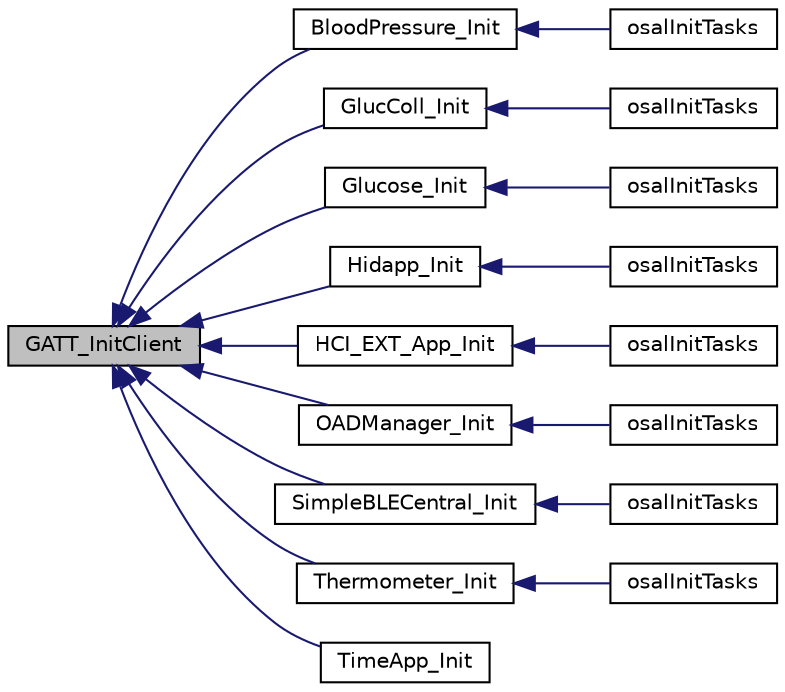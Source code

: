 digraph "GATT_InitClient"
{
  edge [fontname="Helvetica",fontsize="10",labelfontname="Helvetica",labelfontsize="10"];
  node [fontname="Helvetica",fontsize="10",shape=record];
  rankdir="LR";
  Node1 [label="GATT_InitClient",height=0.2,width=0.4,color="black", fillcolor="grey75", style="filled" fontcolor="black"];
  Node1 -> Node2 [dir="back",color="midnightblue",fontsize="10",style="solid",fontname="Helvetica"];
  Node2 [label="BloodPressure_Init",height=0.2,width=0.4,color="black", fillcolor="white", style="filled",URL="$blood_pressure_8h.html#a94649fb81e0eccd5975b8cb1cdbeb032"];
  Node2 -> Node3 [dir="back",color="midnightblue",fontsize="10",style="solid",fontname="Helvetica"];
  Node3 [label="osalInitTasks",height=0.2,width=0.4,color="black", fillcolor="white", style="filled",URL="$_o_s_a_l___blood_pressure_8c.html#a7ad49ef9f96d7753c3e77e0e69231bb2"];
  Node1 -> Node4 [dir="back",color="midnightblue",fontsize="10",style="solid",fontname="Helvetica"];
  Node4 [label="GlucColl_Init",height=0.2,width=0.4,color="black", fillcolor="white", style="filled",URL="$glucose_collector_8h.html#ac9e782d1b2a3547c3a00beeff22c2807"];
  Node4 -> Node5 [dir="back",color="midnightblue",fontsize="10",style="solid",fontname="Helvetica"];
  Node5 [label="osalInitTasks",height=0.2,width=0.4,color="black", fillcolor="white", style="filled",URL="$_o_s_a_l__glucose_collector_8c.html#a7ad49ef9f96d7753c3e77e0e69231bb2"];
  Node1 -> Node6 [dir="back",color="midnightblue",fontsize="10",style="solid",fontname="Helvetica"];
  Node6 [label="Glucose_Init",height=0.2,width=0.4,color="black", fillcolor="white", style="filled",URL="$glucose_8h.html#a4da167f447996f1acbcfbf0b34278ea3"];
  Node6 -> Node7 [dir="back",color="midnightblue",fontsize="10",style="solid",fontname="Helvetica"];
  Node7 [label="osalInitTasks",height=0.2,width=0.4,color="black", fillcolor="white", style="filled",URL="$_o_s_a_l___glucose_8c.html#a7ad49ef9f96d7753c3e77e0e69231bb2"];
  Node1 -> Node8 [dir="back",color="midnightblue",fontsize="10",style="solid",fontname="Helvetica"];
  Node8 [label="Hidapp_Init",height=0.2,width=0.4,color="black", fillcolor="white", style="filled",URL="$hidapp_8h.html#a4d4113337ca855379bc16a77b87b1d78"];
  Node8 -> Node9 [dir="back",color="midnightblue",fontsize="10",style="solid",fontname="Helvetica"];
  Node9 [label="osalInitTasks",height=0.2,width=0.4,color="black", fillcolor="white", style="filled",URL="$_o_s_a_l___hidapp_8c.html#a7ad49ef9f96d7753c3e77e0e69231bb2"];
  Node1 -> Node10 [dir="back",color="midnightblue",fontsize="10",style="solid",fontname="Helvetica"];
  Node10 [label="HCI_EXT_App_Init",height=0.2,width=0.4,color="black", fillcolor="white", style="filled",URL="$hci__ext__app_8h.html#a8b65a62461861fae144a408d2c02b002"];
  Node10 -> Node11 [dir="back",color="midnightblue",fontsize="10",style="solid",fontname="Helvetica"];
  Node11 [label="osalInitTasks",height=0.2,width=0.4,color="black", fillcolor="white", style="filled",URL="$_o_s_a_l___host_test_8c.html#a7ad49ef9f96d7753c3e77e0e69231bb2"];
  Node1 -> Node12 [dir="back",color="midnightblue",fontsize="10",style="solid",fontname="Helvetica"];
  Node12 [label="OADManager_Init",height=0.2,width=0.4,color="black", fillcolor="white", style="filled",URL="$oad__mgr__app_8h.html#a790ecd4f2760d047ec028bb5fdb7c59c"];
  Node12 -> Node13 [dir="back",color="midnightblue",fontsize="10",style="solid",fontname="Helvetica"];
  Node13 [label="osalInitTasks",height=0.2,width=0.4,color="black", fillcolor="white", style="filled",URL="$osal__oad__mgr_8c.html#a7ad49ef9f96d7753c3e77e0e69231bb2"];
  Node1 -> Node14 [dir="back",color="midnightblue",fontsize="10",style="solid",fontname="Helvetica"];
  Node14 [label="SimpleBLECentral_Init",height=0.2,width=0.4,color="black", fillcolor="white", style="filled",URL="$simple_b_l_e_central_8h.html#a93f70e48432a0d2b692639b16a7f3203"];
  Node14 -> Node15 [dir="back",color="midnightblue",fontsize="10",style="solid",fontname="Helvetica"];
  Node15 [label="osalInitTasks",height=0.2,width=0.4,color="black", fillcolor="white", style="filled",URL="$_o_s_a_l__simple_b_l_e_central_8c.html#a7ad49ef9f96d7753c3e77e0e69231bb2"];
  Node1 -> Node16 [dir="back",color="midnightblue",fontsize="10",style="solid",fontname="Helvetica"];
  Node16 [label="Thermometer_Init",height=0.2,width=0.4,color="black", fillcolor="white", style="filled",URL="$thermometer_8h.html#ad5c3318fbd618488fa9f7c2f4b3bcf48"];
  Node16 -> Node17 [dir="back",color="midnightblue",fontsize="10",style="solid",fontname="Helvetica"];
  Node17 [label="osalInitTasks",height=0.2,width=0.4,color="black", fillcolor="white", style="filled",URL="$_o_s_a_l___thermometer_8c.html#a7ad49ef9f96d7753c3e77e0e69231bb2"];
  Node1 -> Node18 [dir="back",color="midnightblue",fontsize="10",style="solid",fontname="Helvetica"];
  Node18 [label="TimeApp_Init",height=0.2,width=0.4,color="black", fillcolor="white", style="filled",URL="$_time_app_2_source_2timeapp_8h.html#ac830c8be9733f1848064b98be9bdc144"];
}

